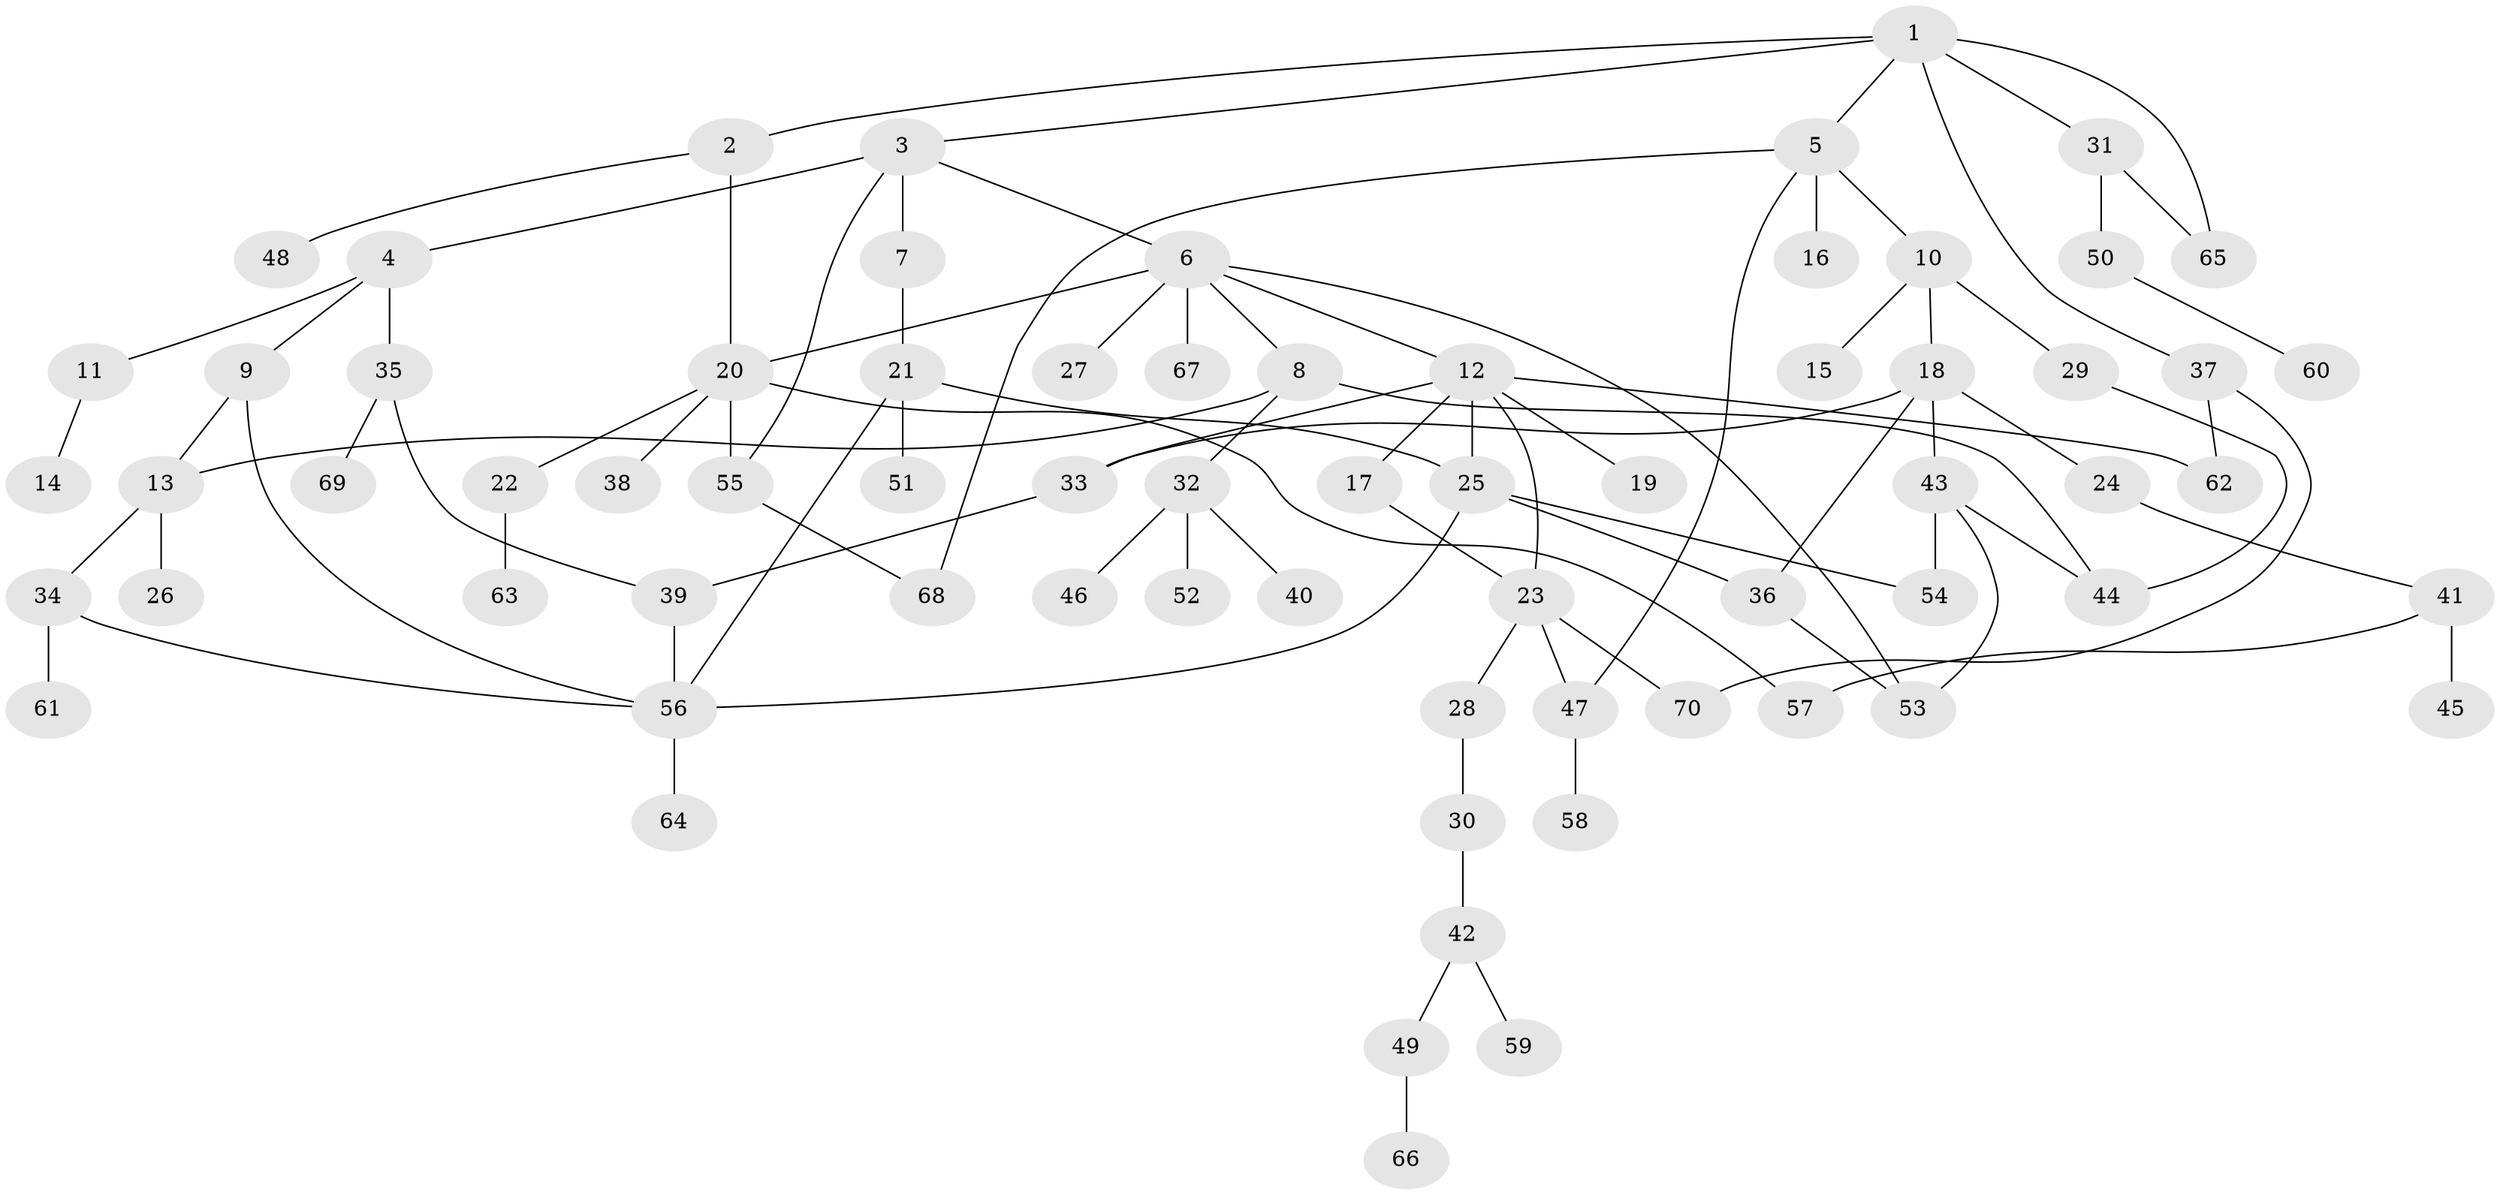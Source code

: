 // Generated by graph-tools (version 1.1) at 2025/34/03/09/25 02:34:06]
// undirected, 70 vertices, 92 edges
graph export_dot {
graph [start="1"]
  node [color=gray90,style=filled];
  1;
  2;
  3;
  4;
  5;
  6;
  7;
  8;
  9;
  10;
  11;
  12;
  13;
  14;
  15;
  16;
  17;
  18;
  19;
  20;
  21;
  22;
  23;
  24;
  25;
  26;
  27;
  28;
  29;
  30;
  31;
  32;
  33;
  34;
  35;
  36;
  37;
  38;
  39;
  40;
  41;
  42;
  43;
  44;
  45;
  46;
  47;
  48;
  49;
  50;
  51;
  52;
  53;
  54;
  55;
  56;
  57;
  58;
  59;
  60;
  61;
  62;
  63;
  64;
  65;
  66;
  67;
  68;
  69;
  70;
  1 -- 2;
  1 -- 3;
  1 -- 5;
  1 -- 31;
  1 -- 37;
  1 -- 65;
  2 -- 48;
  2 -- 20;
  3 -- 4;
  3 -- 6;
  3 -- 7;
  3 -- 55;
  4 -- 9;
  4 -- 11;
  4 -- 35;
  5 -- 10;
  5 -- 16;
  5 -- 47;
  5 -- 68;
  6 -- 8;
  6 -- 12;
  6 -- 20;
  6 -- 27;
  6 -- 67;
  6 -- 53;
  7 -- 21;
  8 -- 13;
  8 -- 32;
  8 -- 44;
  9 -- 13;
  9 -- 56;
  10 -- 15;
  10 -- 18;
  10 -- 29;
  11 -- 14;
  12 -- 17;
  12 -- 19;
  12 -- 23;
  12 -- 62;
  12 -- 33;
  12 -- 25;
  13 -- 26;
  13 -- 34;
  17 -- 23;
  18 -- 24;
  18 -- 33;
  18 -- 36;
  18 -- 43;
  20 -- 22;
  20 -- 38;
  20 -- 57;
  20 -- 55;
  21 -- 25;
  21 -- 51;
  21 -- 56;
  22 -- 63;
  23 -- 28;
  23 -- 70;
  23 -- 47;
  24 -- 41;
  25 -- 36;
  25 -- 56;
  25 -- 54;
  28 -- 30;
  29 -- 44;
  30 -- 42;
  31 -- 50;
  31 -- 65;
  32 -- 40;
  32 -- 46;
  32 -- 52;
  33 -- 39;
  34 -- 56;
  34 -- 61;
  35 -- 69;
  35 -- 39;
  36 -- 53;
  37 -- 70;
  37 -- 62;
  39 -- 56;
  41 -- 45;
  41 -- 57;
  42 -- 49;
  42 -- 59;
  43 -- 54;
  43 -- 44;
  43 -- 53;
  47 -- 58;
  49 -- 66;
  50 -- 60;
  55 -- 68;
  56 -- 64;
}
